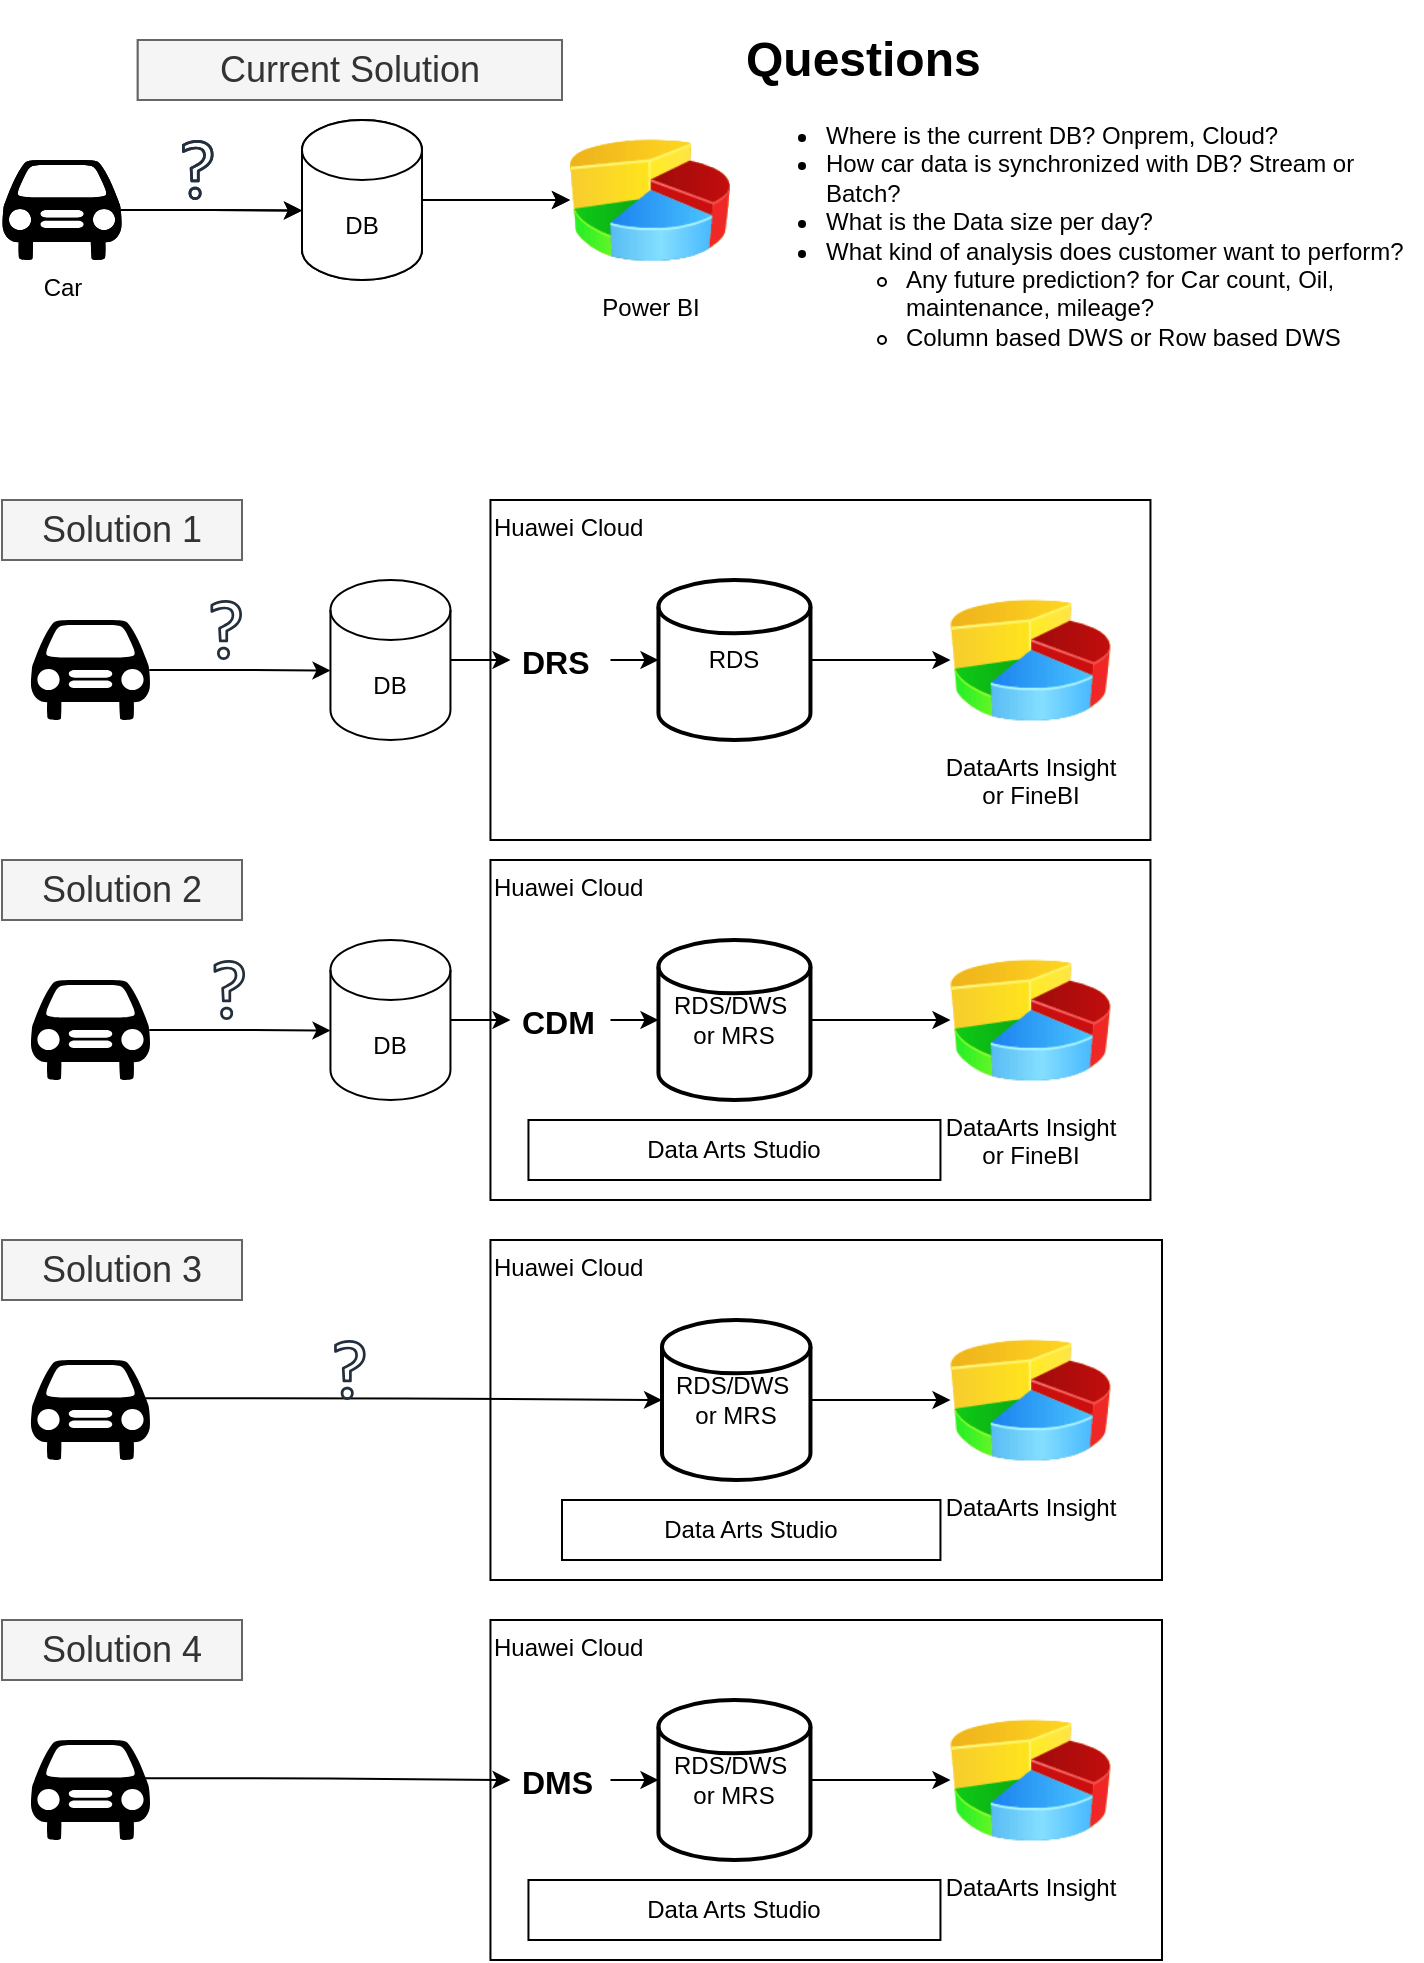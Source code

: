 <mxfile version="23.1.1" type="github">
  <diagram name="Page-1" id="2Py4Yaq1QEIdNbFr6_cN">
    <mxGraphModel dx="993" dy="459" grid="1" gridSize="10" guides="1" tooltips="1" connect="1" arrows="1" fold="1" page="1" pageScale="1" pageWidth="827" pageHeight="1169" math="0" shadow="0">
      <root>
        <mxCell id="0" />
        <mxCell id="1" parent="0" />
        <mxCell id="VhLDoZDz8Udi8khQeBkW-1" value="" style="shape=mxgraph.signs.transportation.car_1;html=1;pointerEvents=1;fillColor=#000000;strokeColor=none;verticalLabelPosition=bottom;verticalAlign=top;align=center;" vertex="1" parent="1">
          <mxGeometry x="90" y="140" width="60" height="50" as="geometry" />
        </mxCell>
        <mxCell id="VhLDoZDz8Udi8khQeBkW-2" value="DB" style="shape=cylinder3;whiteSpace=wrap;html=1;boundedLbl=1;backgroundOutline=1;size=15;" vertex="1" parent="1">
          <mxGeometry x="240" y="120" width="60" height="80" as="geometry" />
        </mxCell>
        <mxCell id="VhLDoZDz8Udi8khQeBkW-3" value="Power BI" style="image;html=1;image=img/lib/clip_art/finance/Pie_Chart_128x128.png" vertex="1" parent="1">
          <mxGeometry x="374" y="120" width="80" height="80" as="geometry" />
        </mxCell>
        <mxCell id="VhLDoZDz8Udi8khQeBkW-4" value="" style="endArrow=classic;html=1;rounded=0;exitX=1;exitY=0.5;exitDx=0;exitDy=0;exitPerimeter=0;entryX=0;entryY=0.5;entryDx=0;entryDy=0;" edge="1" parent="1" source="VhLDoZDz8Udi8khQeBkW-2" target="VhLDoZDz8Udi8khQeBkW-3">
          <mxGeometry width="50" height="50" relative="1" as="geometry">
            <mxPoint x="290" y="290" as="sourcePoint" />
            <mxPoint x="340" y="240" as="targetPoint" />
          </mxGeometry>
        </mxCell>
        <mxCell id="VhLDoZDz8Udi8khQeBkW-5" style="edgeStyle=orthogonalEdgeStyle;rounded=0;orthogonalLoop=1;jettySize=auto;html=1;exitX=0.99;exitY=0.5;exitDx=0;exitDy=0;exitPerimeter=0;entryX=0;entryY=0.566;entryDx=0;entryDy=0;entryPerimeter=0;" edge="1" parent="1" source="VhLDoZDz8Udi8khQeBkW-1" target="VhLDoZDz8Udi8khQeBkW-2">
          <mxGeometry relative="1" as="geometry" />
        </mxCell>
        <mxCell id="VhLDoZDz8Udi8khQeBkW-6" value="" style="sketch=0;outlineConnect=0;fontColor=#232F3E;gradientColor=none;fillColor=#232F3D;strokeColor=none;dashed=0;verticalLabelPosition=bottom;verticalAlign=top;align=center;html=1;fontSize=12;fontStyle=0;aspect=fixed;pointerEvents=1;shape=mxgraph.aws4.question;" vertex="1" parent="1">
          <mxGeometry x="180" y="130" width="15.77" height="30" as="geometry" />
        </mxCell>
        <mxCell id="VhLDoZDz8Udi8khQeBkW-7" value="Current Solution" style="text;html=1;strokeColor=#666666;fillColor=#f5f5f5;align=center;verticalAlign=middle;whiteSpace=wrap;rounded=0;fontColor=#333333;fontSize=18;" vertex="1" parent="1">
          <mxGeometry x="157.88" y="80" width="212.12" height="30" as="geometry" />
        </mxCell>
        <mxCell id="VhLDoZDz8Udi8khQeBkW-9" value="Car" style="shape=mxgraph.signs.transportation.car_1;html=1;pointerEvents=1;fillColor=#000000;strokeColor=none;verticalLabelPosition=bottom;verticalAlign=top;align=center;" vertex="1" parent="1">
          <mxGeometry x="90" y="140" width="60" height="50" as="geometry" />
        </mxCell>
        <mxCell id="VhLDoZDz8Udi8khQeBkW-10" value="DB" style="shape=cylinder3;whiteSpace=wrap;html=1;boundedLbl=1;backgroundOutline=1;size=15;" vertex="1" parent="1">
          <mxGeometry x="240" y="120" width="60" height="80" as="geometry" />
        </mxCell>
        <mxCell id="VhLDoZDz8Udi8khQeBkW-11" value="Power BI" style="image;html=1;image=img/lib/clip_art/finance/Pie_Chart_128x128.png" vertex="1" parent="1">
          <mxGeometry x="374" y="120" width="80" height="80" as="geometry" />
        </mxCell>
        <mxCell id="VhLDoZDz8Udi8khQeBkW-12" value="" style="endArrow=classic;html=1;rounded=0;exitX=1;exitY=0.5;exitDx=0;exitDy=0;exitPerimeter=0;entryX=0;entryY=0.5;entryDx=0;entryDy=0;" edge="1" parent="1" source="VhLDoZDz8Udi8khQeBkW-10" target="VhLDoZDz8Udi8khQeBkW-11">
          <mxGeometry width="50" height="50" relative="1" as="geometry">
            <mxPoint x="290" y="290" as="sourcePoint" />
            <mxPoint x="340" y="240" as="targetPoint" />
          </mxGeometry>
        </mxCell>
        <mxCell id="VhLDoZDz8Udi8khQeBkW-13" style="edgeStyle=orthogonalEdgeStyle;rounded=0;orthogonalLoop=1;jettySize=auto;html=1;exitX=0.99;exitY=0.5;exitDx=0;exitDy=0;exitPerimeter=0;entryX=0;entryY=0.566;entryDx=0;entryDy=0;entryPerimeter=0;" edge="1" parent="1" source="VhLDoZDz8Udi8khQeBkW-9" target="VhLDoZDz8Udi8khQeBkW-10">
          <mxGeometry relative="1" as="geometry" />
        </mxCell>
        <mxCell id="VhLDoZDz8Udi8khQeBkW-14" value="" style="sketch=0;outlineConnect=0;fontColor=#232F3E;gradientColor=none;fillColor=#232F3D;strokeColor=none;dashed=0;verticalLabelPosition=bottom;verticalAlign=top;align=center;html=1;fontSize=12;fontStyle=0;aspect=fixed;pointerEvents=1;shape=mxgraph.aws4.question;" vertex="1" parent="1">
          <mxGeometry x="180" y="130" width="15.77" height="30" as="geometry" />
        </mxCell>
        <mxCell id="VhLDoZDz8Udi8khQeBkW-15" value="Current Solution" style="text;html=1;strokeColor=#666666;fillColor=#f5f5f5;align=center;verticalAlign=middle;whiteSpace=wrap;rounded=0;fontColor=#333333;fontSize=18;" vertex="1" parent="1">
          <mxGeometry x="157.88" y="80" width="212.12" height="30" as="geometry" />
        </mxCell>
        <mxCell id="VhLDoZDz8Udi8khQeBkW-16" value="&lt;h1&gt;Questions&lt;/h1&gt;&lt;p&gt;&lt;/p&gt;&lt;ul&gt;&lt;li&gt;Where is the current DB? Onprem, Cloud?&amp;nbsp;&amp;nbsp;&lt;/li&gt;&lt;li&gt;How car data is synchronized with DB? Stream or Batch?&lt;/li&gt;&lt;li&gt;What is the Data size per day?&lt;/li&gt;&lt;li&gt;What kind of analysis does customer want to perform?&amp;nbsp;&lt;/li&gt;&lt;ul&gt;&lt;li&gt;Any future prediction? for Car count, Oil, maintenance, mileage?&lt;/li&gt;&lt;li&gt;Column based DWS or Row based DWS&lt;/li&gt;&lt;/ul&gt;&lt;/ul&gt;&lt;p&gt;&lt;/p&gt;" style="text;html=1;strokeColor=none;fillColor=none;spacing=5;spacingTop=-20;whiteSpace=wrap;overflow=hidden;rounded=0;" vertex="1" parent="1">
          <mxGeometry x="457" y="70" width="343" height="170" as="geometry" />
        </mxCell>
        <mxCell id="VhLDoZDz8Udi8khQeBkW-32" value="" style="shape=mxgraph.signs.transportation.car_1;html=1;pointerEvents=1;fillColor=#000000;strokeColor=none;verticalLabelPosition=bottom;verticalAlign=top;align=center;" vertex="1" parent="1">
          <mxGeometry x="104.23" y="740" width="60" height="50" as="geometry" />
        </mxCell>
        <mxCell id="VhLDoZDz8Udi8khQeBkW-34" value="DataArts Insight" style="image;html=1;image=img/lib/clip_art/finance/Pie_Chart_128x128.png" vertex="1" parent="1">
          <mxGeometry x="564.23" y="720" width="80" height="80" as="geometry" />
        </mxCell>
        <mxCell id="VhLDoZDz8Udi8khQeBkW-37" value="Solution 3" style="text;html=1;strokeColor=#666666;fillColor=#f5f5f5;align=center;verticalAlign=middle;whiteSpace=wrap;rounded=0;fontColor=#333333;fontSize=18;" vertex="1" parent="1">
          <mxGeometry x="90.0" y="680" width="120" height="30" as="geometry" />
        </mxCell>
        <mxCell id="VhLDoZDz8Udi8khQeBkW-39" value="Huawei Cloud" style="rounded=0;whiteSpace=wrap;html=1;fillColor=none;align=left;verticalAlign=top;" vertex="1" parent="1">
          <mxGeometry x="334.23" y="680" width="335.77" height="170" as="geometry" />
        </mxCell>
        <mxCell id="VhLDoZDz8Udi8khQeBkW-38" value="RDS/DWS&amp;nbsp;&lt;br&gt;or&amp;nbsp;MRS" style="strokeWidth=2;html=1;shape=mxgraph.flowchart.database;whiteSpace=wrap;" vertex="1" parent="1">
          <mxGeometry x="420" y="720" width="74.23" height="80" as="geometry" />
        </mxCell>
        <mxCell id="VhLDoZDz8Udi8khQeBkW-41" value="" style="endArrow=classic;html=1;rounded=0;exitX=1;exitY=0.5;exitDx=0;exitDy=0;exitPerimeter=0;entryX=0;entryY=0.5;entryDx=0;entryDy=0;" edge="1" parent="1" source="VhLDoZDz8Udi8khQeBkW-38" target="VhLDoZDz8Udi8khQeBkW-34">
          <mxGeometry width="50" height="50" relative="1" as="geometry">
            <mxPoint x="324.23" y="860" as="sourcePoint" />
            <mxPoint x="344.23" y="750" as="targetPoint" />
          </mxGeometry>
        </mxCell>
        <mxCell id="VhLDoZDz8Udi8khQeBkW-42" value="" style="edgeStyle=orthogonalEdgeStyle;rounded=0;orthogonalLoop=1;jettySize=auto;html=1;exitX=0.942;exitY=0.383;exitDx=0;exitDy=0;exitPerimeter=0;entryX=0;entryY=0.5;entryDx=0;entryDy=0;entryPerimeter=0;" edge="1" parent="1" source="VhLDoZDz8Udi8khQeBkW-32" target="VhLDoZDz8Udi8khQeBkW-38">
          <mxGeometry relative="1" as="geometry">
            <mxPoint x="314.23" y="760" as="sourcePoint" />
            <mxPoint x="410" y="760" as="targetPoint" />
          </mxGeometry>
        </mxCell>
        <mxCell id="VhLDoZDz8Udi8khQeBkW-44" value="Data Arts Studio" style="rounded=0;whiteSpace=wrap;html=1;" vertex="1" parent="1">
          <mxGeometry x="370" y="810" width="189.23" height="30" as="geometry" />
        </mxCell>
        <mxCell id="VhLDoZDz8Udi8khQeBkW-46" value="" style="shape=mxgraph.signs.transportation.car_1;html=1;pointerEvents=1;fillColor=#000000;strokeColor=none;verticalLabelPosition=bottom;verticalAlign=top;align=center;" vertex="1" parent="1">
          <mxGeometry x="104.23" y="370" width="60" height="50" as="geometry" />
        </mxCell>
        <mxCell id="VhLDoZDz8Udi8khQeBkW-47" value="DB" style="shape=cylinder3;whiteSpace=wrap;html=1;boundedLbl=1;backgroundOutline=1;size=15;" vertex="1" parent="1">
          <mxGeometry x="254.23" y="350" width="60" height="80" as="geometry" />
        </mxCell>
        <mxCell id="VhLDoZDz8Udi8khQeBkW-48" value="DataArts Insight&lt;br&gt;or FineBI" style="image;html=1;image=img/lib/clip_art/finance/Pie_Chart_128x128.png" vertex="1" parent="1">
          <mxGeometry x="564.23" y="350" width="80" height="80" as="geometry" />
        </mxCell>
        <mxCell id="VhLDoZDz8Udi8khQeBkW-49" style="edgeStyle=orthogonalEdgeStyle;rounded=0;orthogonalLoop=1;jettySize=auto;html=1;exitX=0.99;exitY=0.5;exitDx=0;exitDy=0;exitPerimeter=0;entryX=0;entryY=0.566;entryDx=0;entryDy=0;entryPerimeter=0;" edge="1" parent="1" source="VhLDoZDz8Udi8khQeBkW-46" target="VhLDoZDz8Udi8khQeBkW-47">
          <mxGeometry relative="1" as="geometry" />
        </mxCell>
        <mxCell id="VhLDoZDz8Udi8khQeBkW-50" value="" style="sketch=0;outlineConnect=0;fontColor=#232F3E;gradientColor=none;fillColor=#232F3D;strokeColor=none;dashed=0;verticalLabelPosition=bottom;verticalAlign=top;align=center;html=1;fontSize=12;fontStyle=0;aspect=fixed;pointerEvents=1;shape=mxgraph.aws4.question;" vertex="1" parent="1">
          <mxGeometry x="194.23" y="360" width="15.77" height="30" as="geometry" />
        </mxCell>
        <mxCell id="VhLDoZDz8Udi8khQeBkW-51" value="Solution 1" style="text;html=1;strokeColor=#666666;fillColor=#f5f5f5;align=center;verticalAlign=middle;whiteSpace=wrap;rounded=0;fontColor=#333333;fontSize=18;" vertex="1" parent="1">
          <mxGeometry x="90.0" y="310" width="120" height="30" as="geometry" />
        </mxCell>
        <mxCell id="VhLDoZDz8Udi8khQeBkW-52" value="RDS" style="strokeWidth=2;html=1;shape=mxgraph.flowchart.database;whiteSpace=wrap;" vertex="1" parent="1">
          <mxGeometry x="418.23" y="350" width="76" height="80" as="geometry" />
        </mxCell>
        <mxCell id="VhLDoZDz8Udi8khQeBkW-53" value="Huawei Cloud" style="rounded=0;whiteSpace=wrap;html=1;fillColor=none;align=left;verticalAlign=top;" vertex="1" parent="1">
          <mxGeometry x="334.23" y="310" width="330" height="170" as="geometry" />
        </mxCell>
        <mxCell id="VhLDoZDz8Udi8khQeBkW-54" style="edgeStyle=orthogonalEdgeStyle;rounded=0;orthogonalLoop=1;jettySize=auto;html=1;exitX=1;exitY=0.5;exitDx=0;exitDy=0;exitPerimeter=0;entryX=0;entryY=0.5;entryDx=0;entryDy=0;entryPerimeter=0;" edge="1" parent="1" source="VhLDoZDz8Udi8khQeBkW-57" target="VhLDoZDz8Udi8khQeBkW-52">
          <mxGeometry relative="1" as="geometry">
            <mxPoint x="173.23" y="405" as="sourcePoint" />
            <mxPoint x="264.23" y="405" as="targetPoint" />
          </mxGeometry>
        </mxCell>
        <mxCell id="VhLDoZDz8Udi8khQeBkW-55" value="" style="endArrow=classic;html=1;rounded=0;exitX=1;exitY=0.5;exitDx=0;exitDy=0;exitPerimeter=0;entryX=0;entryY=0.5;entryDx=0;entryDy=0;" edge="1" parent="1" source="VhLDoZDz8Udi8khQeBkW-52" target="VhLDoZDz8Udi8khQeBkW-48">
          <mxGeometry width="50" height="50" relative="1" as="geometry">
            <mxPoint x="324.23" y="490" as="sourcePoint" />
            <mxPoint x="344.23" y="380" as="targetPoint" />
          </mxGeometry>
        </mxCell>
        <mxCell id="VhLDoZDz8Udi8khQeBkW-56" value="" style="edgeStyle=orthogonalEdgeStyle;rounded=0;orthogonalLoop=1;jettySize=auto;html=1;exitX=1;exitY=0.5;exitDx=0;exitDy=0;exitPerimeter=0;entryX=0;entryY=0.5;entryDx=0;entryDy=0;entryPerimeter=0;" edge="1" parent="1" source="VhLDoZDz8Udi8khQeBkW-47" target="VhLDoZDz8Udi8khQeBkW-57">
          <mxGeometry relative="1" as="geometry">
            <mxPoint x="314.23" y="390" as="sourcePoint" />
            <mxPoint x="418.23" y="390" as="targetPoint" />
          </mxGeometry>
        </mxCell>
        <mxCell id="VhLDoZDz8Udi8khQeBkW-57" value="DRS" style="text;strokeColor=none;fillColor=none;spacingLeft=4;spacingRight=4;overflow=hidden;rotatable=0;points=[[0,0.5],[1,0.5]];portConstraint=eastwest;fontSize=16;whiteSpace=wrap;html=1;fontStyle=1" vertex="1" parent="1">
          <mxGeometry x="344.23" y="375" width="50" height="30" as="geometry" />
        </mxCell>
        <mxCell id="VhLDoZDz8Udi8khQeBkW-59" value="" style="shape=mxgraph.signs.transportation.car_1;html=1;pointerEvents=1;fillColor=#000000;strokeColor=none;verticalLabelPosition=bottom;verticalAlign=top;align=center;" vertex="1" parent="1">
          <mxGeometry x="104.23" y="550" width="60" height="50" as="geometry" />
        </mxCell>
        <mxCell id="VhLDoZDz8Udi8khQeBkW-60" value="DB" style="shape=cylinder3;whiteSpace=wrap;html=1;boundedLbl=1;backgroundOutline=1;size=15;" vertex="1" parent="1">
          <mxGeometry x="254.23" y="530" width="60" height="80" as="geometry" />
        </mxCell>
        <mxCell id="VhLDoZDz8Udi8khQeBkW-61" value="DataArts Insight&lt;br&gt;or FineBI" style="image;html=1;image=img/lib/clip_art/finance/Pie_Chart_128x128.png" vertex="1" parent="1">
          <mxGeometry x="564.23" y="530" width="80" height="80" as="geometry" />
        </mxCell>
        <mxCell id="VhLDoZDz8Udi8khQeBkW-62" style="edgeStyle=orthogonalEdgeStyle;rounded=0;orthogonalLoop=1;jettySize=auto;html=1;exitX=0.99;exitY=0.5;exitDx=0;exitDy=0;exitPerimeter=0;entryX=0;entryY=0.566;entryDx=0;entryDy=0;entryPerimeter=0;" edge="1" parent="1" source="VhLDoZDz8Udi8khQeBkW-59" target="VhLDoZDz8Udi8khQeBkW-60">
          <mxGeometry relative="1" as="geometry" />
        </mxCell>
        <mxCell id="VhLDoZDz8Udi8khQeBkW-63" value="" style="sketch=0;outlineConnect=0;fontColor=#232F3E;gradientColor=none;fillColor=#232F3D;strokeColor=none;dashed=0;verticalLabelPosition=bottom;verticalAlign=top;align=center;html=1;fontSize=12;fontStyle=0;aspect=fixed;pointerEvents=1;shape=mxgraph.aws4.question;" vertex="1" parent="1">
          <mxGeometry x="195.77" y="540" width="15.77" height="30" as="geometry" />
        </mxCell>
        <mxCell id="VhLDoZDz8Udi8khQeBkW-64" value="Solution 2" style="text;html=1;strokeColor=#666666;fillColor=#f5f5f5;align=center;verticalAlign=middle;whiteSpace=wrap;rounded=0;fontColor=#333333;fontSize=18;" vertex="1" parent="1">
          <mxGeometry x="90.0" y="490" width="120" height="30" as="geometry" />
        </mxCell>
        <mxCell id="VhLDoZDz8Udi8khQeBkW-65" value="RDS/DWS&amp;nbsp;&lt;br&gt;or&amp;nbsp;MRS" style="strokeWidth=2;html=1;shape=mxgraph.flowchart.database;whiteSpace=wrap;" vertex="1" parent="1">
          <mxGeometry x="418.23" y="530" width="76" height="80" as="geometry" />
        </mxCell>
        <mxCell id="VhLDoZDz8Udi8khQeBkW-66" value="Huawei Cloud" style="rounded=0;whiteSpace=wrap;html=1;fillColor=none;align=left;verticalAlign=top;" vertex="1" parent="1">
          <mxGeometry x="334.23" y="490" width="330" height="170" as="geometry" />
        </mxCell>
        <mxCell id="VhLDoZDz8Udi8khQeBkW-67" style="edgeStyle=orthogonalEdgeStyle;rounded=0;orthogonalLoop=1;jettySize=auto;html=1;exitX=1;exitY=0.5;exitDx=0;exitDy=0;exitPerimeter=0;entryX=0;entryY=0.5;entryDx=0;entryDy=0;entryPerimeter=0;" edge="1" parent="1" source="VhLDoZDz8Udi8khQeBkW-70" target="VhLDoZDz8Udi8khQeBkW-65">
          <mxGeometry relative="1" as="geometry">
            <mxPoint x="173.23" y="585" as="sourcePoint" />
            <mxPoint x="264.23" y="585" as="targetPoint" />
          </mxGeometry>
        </mxCell>
        <mxCell id="VhLDoZDz8Udi8khQeBkW-68" value="" style="endArrow=classic;html=1;rounded=0;exitX=1;exitY=0.5;exitDx=0;exitDy=0;exitPerimeter=0;entryX=0;entryY=0.5;entryDx=0;entryDy=0;" edge="1" parent="1" source="VhLDoZDz8Udi8khQeBkW-65" target="VhLDoZDz8Udi8khQeBkW-61">
          <mxGeometry width="50" height="50" relative="1" as="geometry">
            <mxPoint x="324.23" y="670" as="sourcePoint" />
            <mxPoint x="344.23" y="560" as="targetPoint" />
          </mxGeometry>
        </mxCell>
        <mxCell id="VhLDoZDz8Udi8khQeBkW-69" value="" style="edgeStyle=orthogonalEdgeStyle;rounded=0;orthogonalLoop=1;jettySize=auto;html=1;exitX=1;exitY=0.5;exitDx=0;exitDy=0;exitPerimeter=0;entryX=0;entryY=0.5;entryDx=0;entryDy=0;entryPerimeter=0;" edge="1" parent="1" source="VhLDoZDz8Udi8khQeBkW-60" target="VhLDoZDz8Udi8khQeBkW-70">
          <mxGeometry relative="1" as="geometry">
            <mxPoint x="314.23" y="570" as="sourcePoint" />
            <mxPoint x="418.23" y="570" as="targetPoint" />
          </mxGeometry>
        </mxCell>
        <mxCell id="VhLDoZDz8Udi8khQeBkW-70" value="CDM" style="text;strokeColor=none;fillColor=none;spacingLeft=4;spacingRight=4;overflow=hidden;rotatable=0;points=[[0,0.5],[1,0.5]];portConstraint=eastwest;fontSize=16;whiteSpace=wrap;html=1;fontStyle=1" vertex="1" parent="1">
          <mxGeometry x="344.23" y="555" width="50" height="30" as="geometry" />
        </mxCell>
        <mxCell id="VhLDoZDz8Udi8khQeBkW-71" value="Data Arts Studio" style="rounded=0;whiteSpace=wrap;html=1;" vertex="1" parent="1">
          <mxGeometry x="353.23" y="620" width="206" height="30" as="geometry" />
        </mxCell>
        <mxCell id="VhLDoZDz8Udi8khQeBkW-72" value="" style="shape=mxgraph.signs.transportation.car_1;html=1;pointerEvents=1;fillColor=#000000;strokeColor=none;verticalLabelPosition=bottom;verticalAlign=top;align=center;" vertex="1" parent="1">
          <mxGeometry x="104.23" y="930" width="60" height="50" as="geometry" />
        </mxCell>
        <mxCell id="VhLDoZDz8Udi8khQeBkW-73" value="DataArts Insight" style="image;html=1;image=img/lib/clip_art/finance/Pie_Chart_128x128.png" vertex="1" parent="1">
          <mxGeometry x="564.23" y="910" width="80" height="80" as="geometry" />
        </mxCell>
        <mxCell id="VhLDoZDz8Udi8khQeBkW-74" value="Solution 4" style="text;html=1;strokeColor=#666666;fillColor=#f5f5f5;align=center;verticalAlign=middle;whiteSpace=wrap;rounded=0;fontColor=#333333;fontSize=18;" vertex="1" parent="1">
          <mxGeometry x="90.0" y="870" width="120" height="30" as="geometry" />
        </mxCell>
        <mxCell id="VhLDoZDz8Udi8khQeBkW-75" value="RDS/DWS&amp;nbsp;&lt;br&gt;or&amp;nbsp;MRS" style="strokeWidth=2;html=1;shape=mxgraph.flowchart.database;whiteSpace=wrap;" vertex="1" parent="1">
          <mxGeometry x="418.23" y="910" width="76" height="80" as="geometry" />
        </mxCell>
        <mxCell id="VhLDoZDz8Udi8khQeBkW-76" value="Huawei Cloud" style="rounded=0;whiteSpace=wrap;html=1;fillColor=none;align=left;verticalAlign=top;" vertex="1" parent="1">
          <mxGeometry x="334.23" y="870" width="335.77" height="170" as="geometry" />
        </mxCell>
        <mxCell id="VhLDoZDz8Udi8khQeBkW-77" style="edgeStyle=orthogonalEdgeStyle;rounded=0;orthogonalLoop=1;jettySize=auto;html=1;exitX=1;exitY=0.5;exitDx=0;exitDy=0;exitPerimeter=0;entryX=0;entryY=0.5;entryDx=0;entryDy=0;entryPerimeter=0;" edge="1" source="VhLDoZDz8Udi8khQeBkW-80" target="VhLDoZDz8Udi8khQeBkW-75" parent="1">
          <mxGeometry relative="1" as="geometry">
            <mxPoint x="173.23" y="965" as="sourcePoint" />
            <mxPoint x="264.23" y="965" as="targetPoint" />
          </mxGeometry>
        </mxCell>
        <mxCell id="VhLDoZDz8Udi8khQeBkW-78" value="" style="endArrow=classic;html=1;rounded=0;exitX=1;exitY=0.5;exitDx=0;exitDy=0;exitPerimeter=0;entryX=0;entryY=0.5;entryDx=0;entryDy=0;" edge="1" source="VhLDoZDz8Udi8khQeBkW-75" target="VhLDoZDz8Udi8khQeBkW-73" parent="1">
          <mxGeometry width="50" height="50" relative="1" as="geometry">
            <mxPoint x="324.23" y="1050" as="sourcePoint" />
            <mxPoint x="344.23" y="940" as="targetPoint" />
          </mxGeometry>
        </mxCell>
        <mxCell id="VhLDoZDz8Udi8khQeBkW-79" value="" style="edgeStyle=orthogonalEdgeStyle;rounded=0;orthogonalLoop=1;jettySize=auto;html=1;exitX=0.942;exitY=0.383;exitDx=0;exitDy=0;exitPerimeter=0;entryX=0;entryY=0.5;entryDx=0;entryDy=0;entryPerimeter=0;" edge="1" source="VhLDoZDz8Udi8khQeBkW-72" target="VhLDoZDz8Udi8khQeBkW-80" parent="1">
          <mxGeometry relative="1" as="geometry">
            <mxPoint x="314.23" y="950" as="sourcePoint" />
            <mxPoint x="418.23" y="950" as="targetPoint" />
          </mxGeometry>
        </mxCell>
        <mxCell id="VhLDoZDz8Udi8khQeBkW-80" value="DMS" style="text;strokeColor=none;fillColor=none;spacingLeft=4;spacingRight=4;overflow=hidden;rotatable=0;points=[[0,0.5],[1,0.5]];portConstraint=eastwest;fontSize=16;whiteSpace=wrap;html=1;fontStyle=1" vertex="1" parent="1">
          <mxGeometry x="344.23" y="935" width="50" height="30" as="geometry" />
        </mxCell>
        <mxCell id="VhLDoZDz8Udi8khQeBkW-81" value="Data Arts Studio" style="rounded=0;whiteSpace=wrap;html=1;" vertex="1" parent="1">
          <mxGeometry x="353.23" y="1000" width="206" height="30" as="geometry" />
        </mxCell>
        <mxCell id="VhLDoZDz8Udi8khQeBkW-82" value="" style="sketch=0;outlineConnect=0;fontColor=#232F3E;gradientColor=none;fillColor=#232F3D;strokeColor=none;dashed=0;verticalLabelPosition=bottom;verticalAlign=top;align=center;html=1;fontSize=12;fontStyle=0;aspect=fixed;pointerEvents=1;shape=mxgraph.aws4.question;" vertex="1" parent="1">
          <mxGeometry x="256.06" y="730" width="15.77" height="30" as="geometry" />
        </mxCell>
      </root>
    </mxGraphModel>
  </diagram>
</mxfile>
